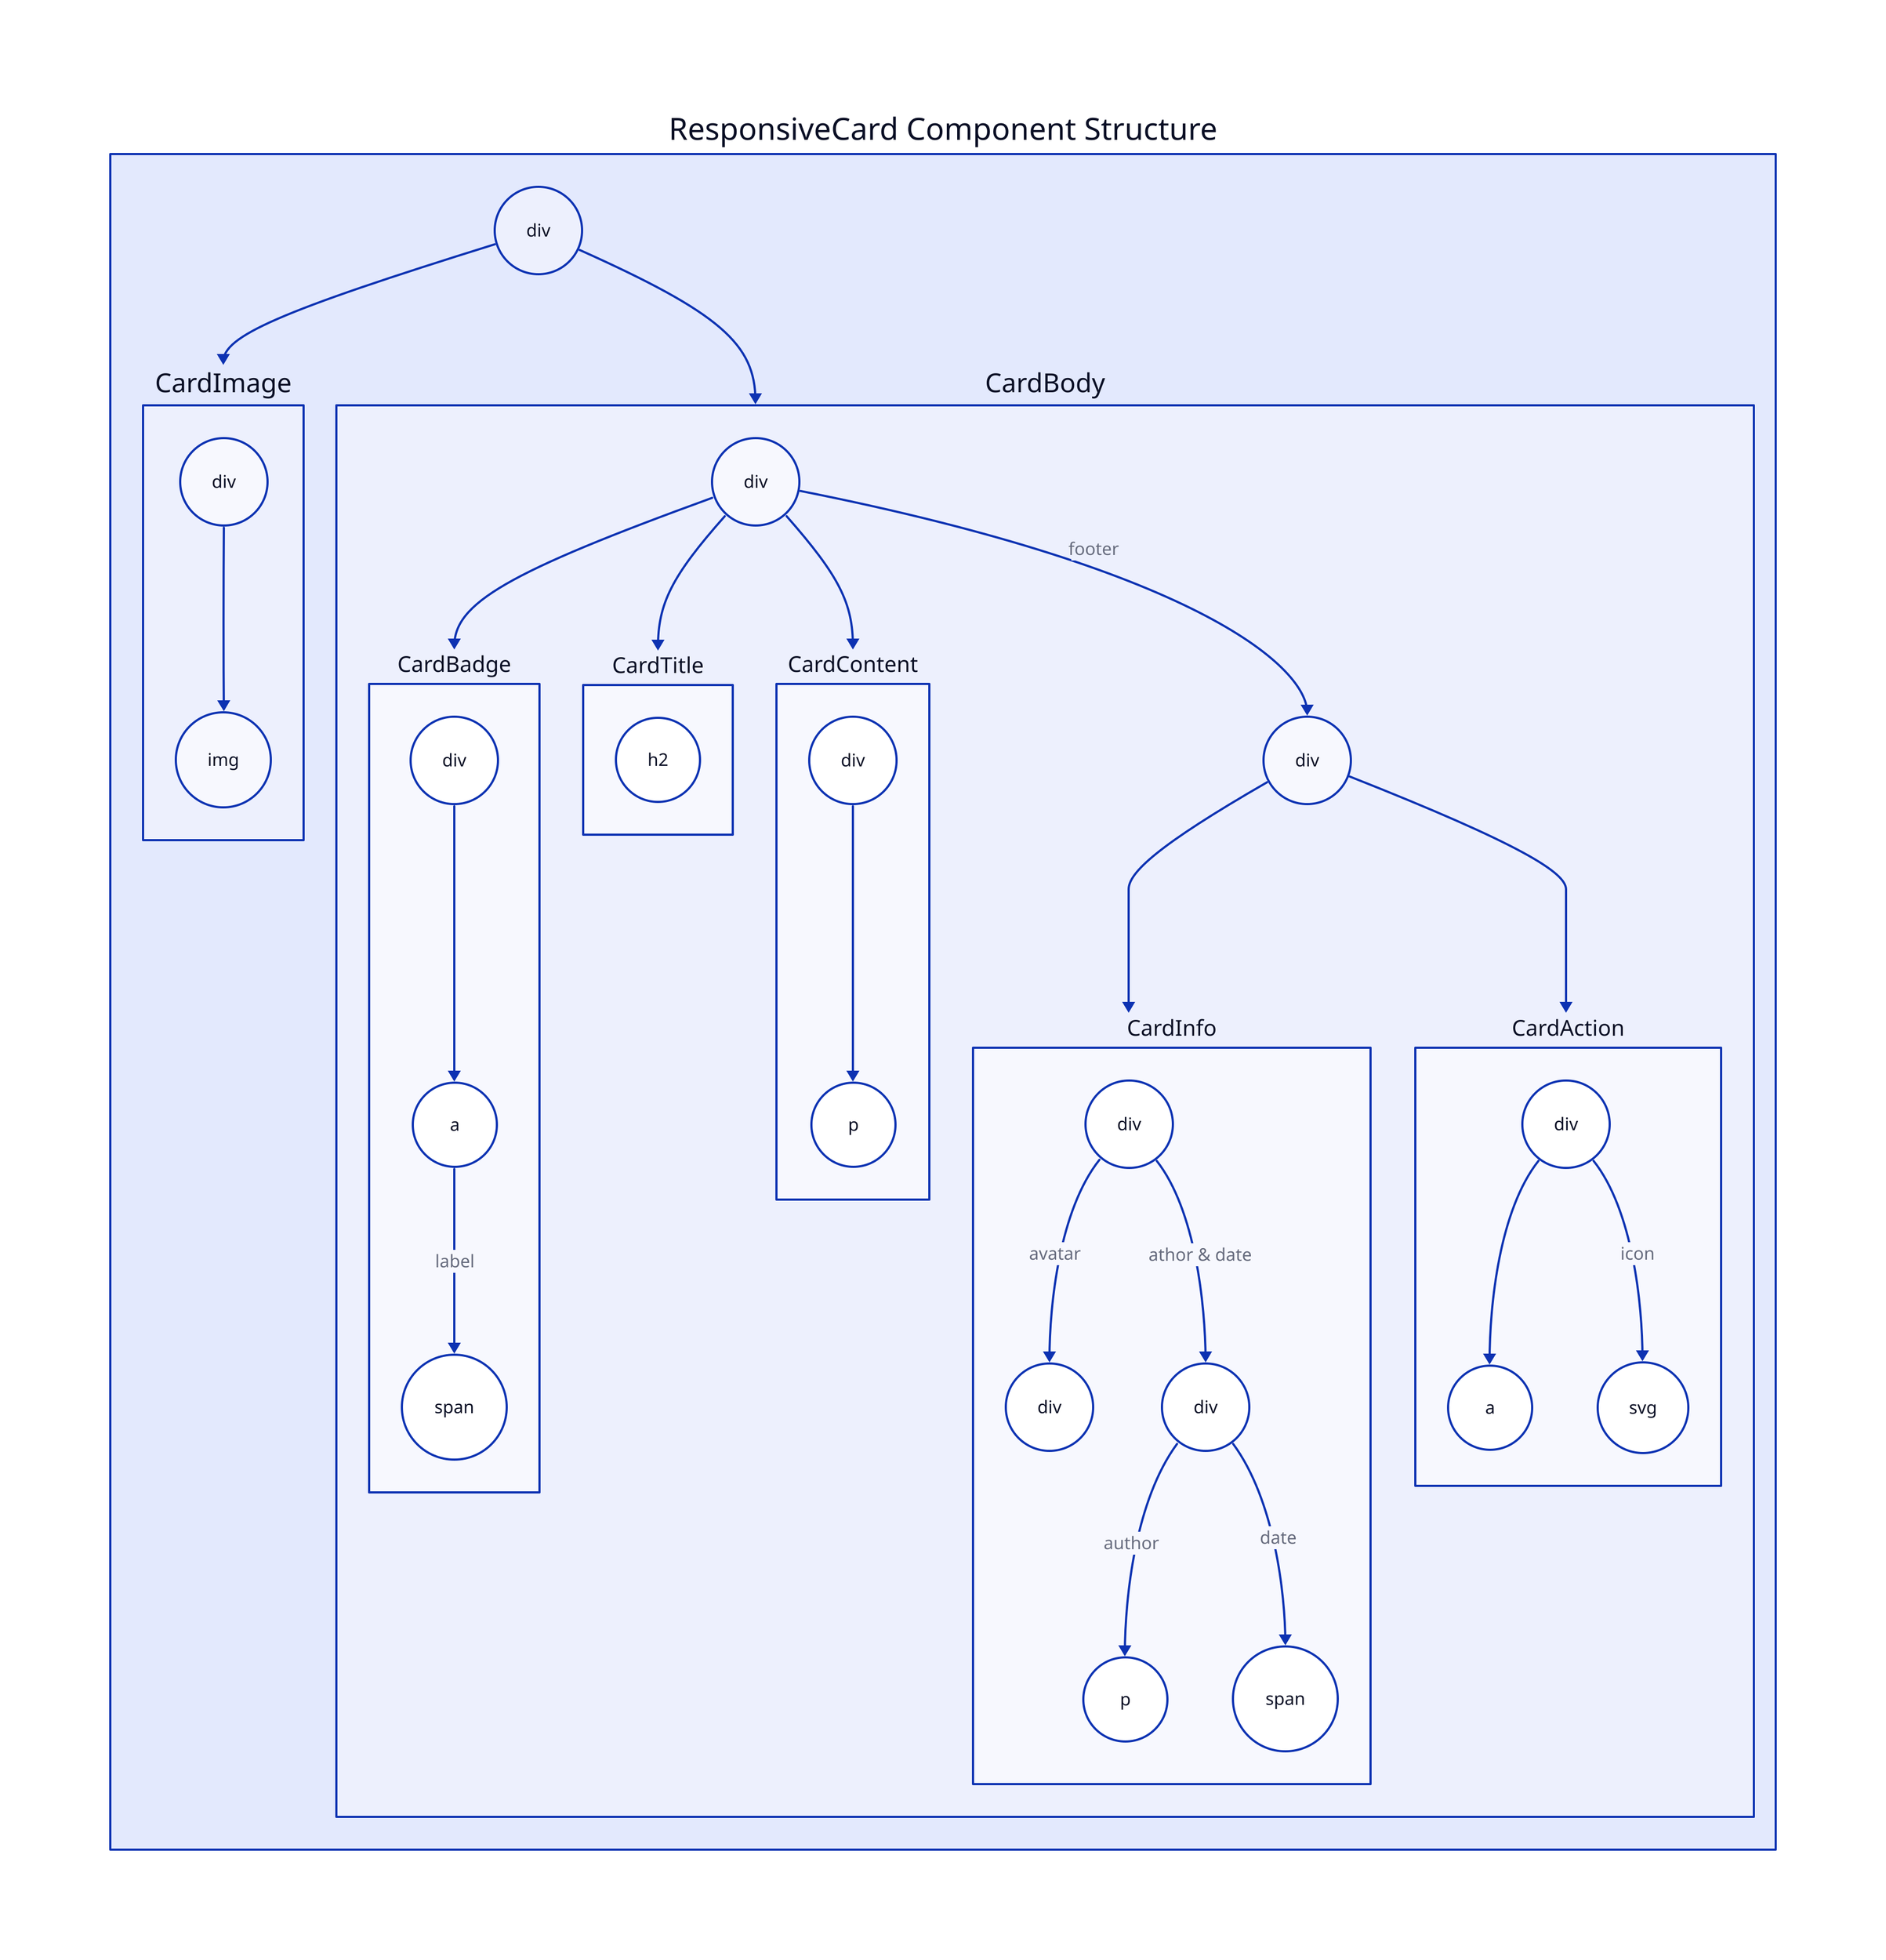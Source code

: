 DOM: "ResponsiveCard Component Structure" {
  CardImage: {
    # keys, shapes and labels
    div.shape: circle
    img.shape: circle
    # connections
    div -> img
  }

  CardBody: {
    # keys, shapes and labels
    div.shape: circle

    CardBadge: {
      # keys, shapes and labels
      div.shape: circle
      a.shape: circle
      span.shape: circle
      # connections
      a -> span: label
      div -> a
    }

    CardTitle: {
      h2.shape: circle
    }

    CardContent: {
      # keys, shapes and labels
      div.shape: circle
      p.shape: circle
      # connections
      div -> p
    }

    footer: "div"
    footer.shape: circle

    CardInfo: {
      # keys, shapes and labels
      div.shape: circle
      avatarDiv: "div"
      avatarDiv.shape: circle
      infoDiv: "div"
      infoDiv.shape: circle
      pInfoDiv: "p"
      pInfoDiv.shape: circle
      spanInfoDiv: "span"
      spanInfoDiv.shape: circle
      # connections
      infoDiv -> pInfoDiv: author
      infoDiv -> spanInfoDiv: date
      div -> avatarDiv: avatar
      div -> infoDiv: athor & date
    }

    CardAction: {
      # keys, shapes and labels
      div.shape: circle
      a.shape: circle
      svg.shape: circle
      # connections
      div -> a
      div -> svg: icon
    }

    # connections
    div -> CardBadge
    div -> CardTitle
    div -> CardContent
    footer -> CardInfo
    footer -> CardAction
    div -> footer: footer
  }

  # connections
  div.shape: circle
  div -> CardImage
  div -> CardBody
}
